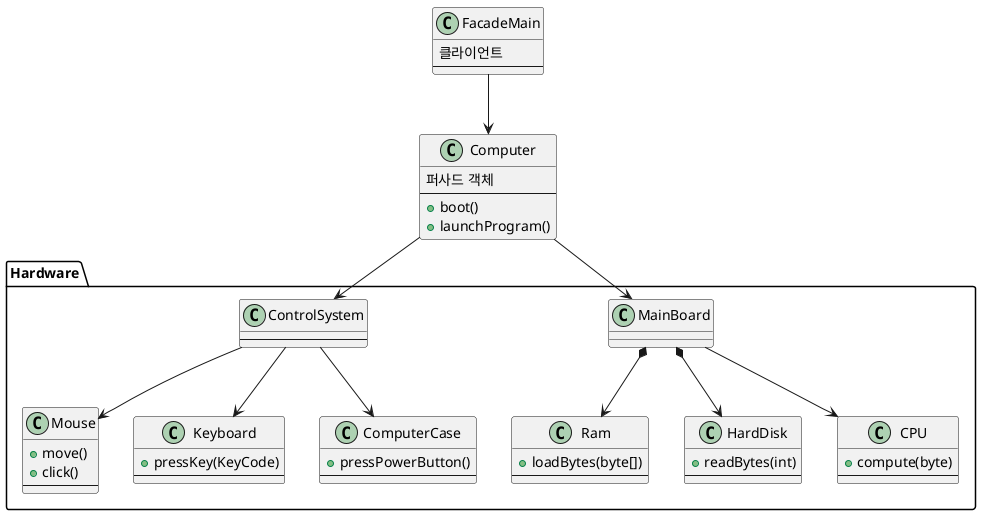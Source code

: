 @startuml
'https://plantuml.com/class-diagram


class Computer {
    퍼사드 객체
    --
    + boot()
    + launchProgram()
}
class FacadeMain {
    클라이언트
    --
}

package Hardware {
    class Ram {
        + loadBytes(byte[])
        --
    }
    class HardDisk {
        + readBytes(int)
        --
    }
    class CPU {
        + compute(byte)
        --
    }
    class MainBoard {
    }

    MainBoard --> CPU
    MainBoard *--> HardDisk
    MainBoard *--> Ram

    class ControlSystem {
        --
    }
    class Mouse {
        + move()
        + click()
        --
    }
    class Keyboard {
        + pressKey(KeyCode)
        --
    }
    class ComputerCase {
        + pressPowerButton()
        --
    }

    ControlSystem --> Mouse
    ControlSystem --> Keyboard
    ControlSystem --> ComputerCase
}

FacadeMain -down-> Computer
Computer -down-> MainBoard
Computer -down-> ControlSystem

@enduml